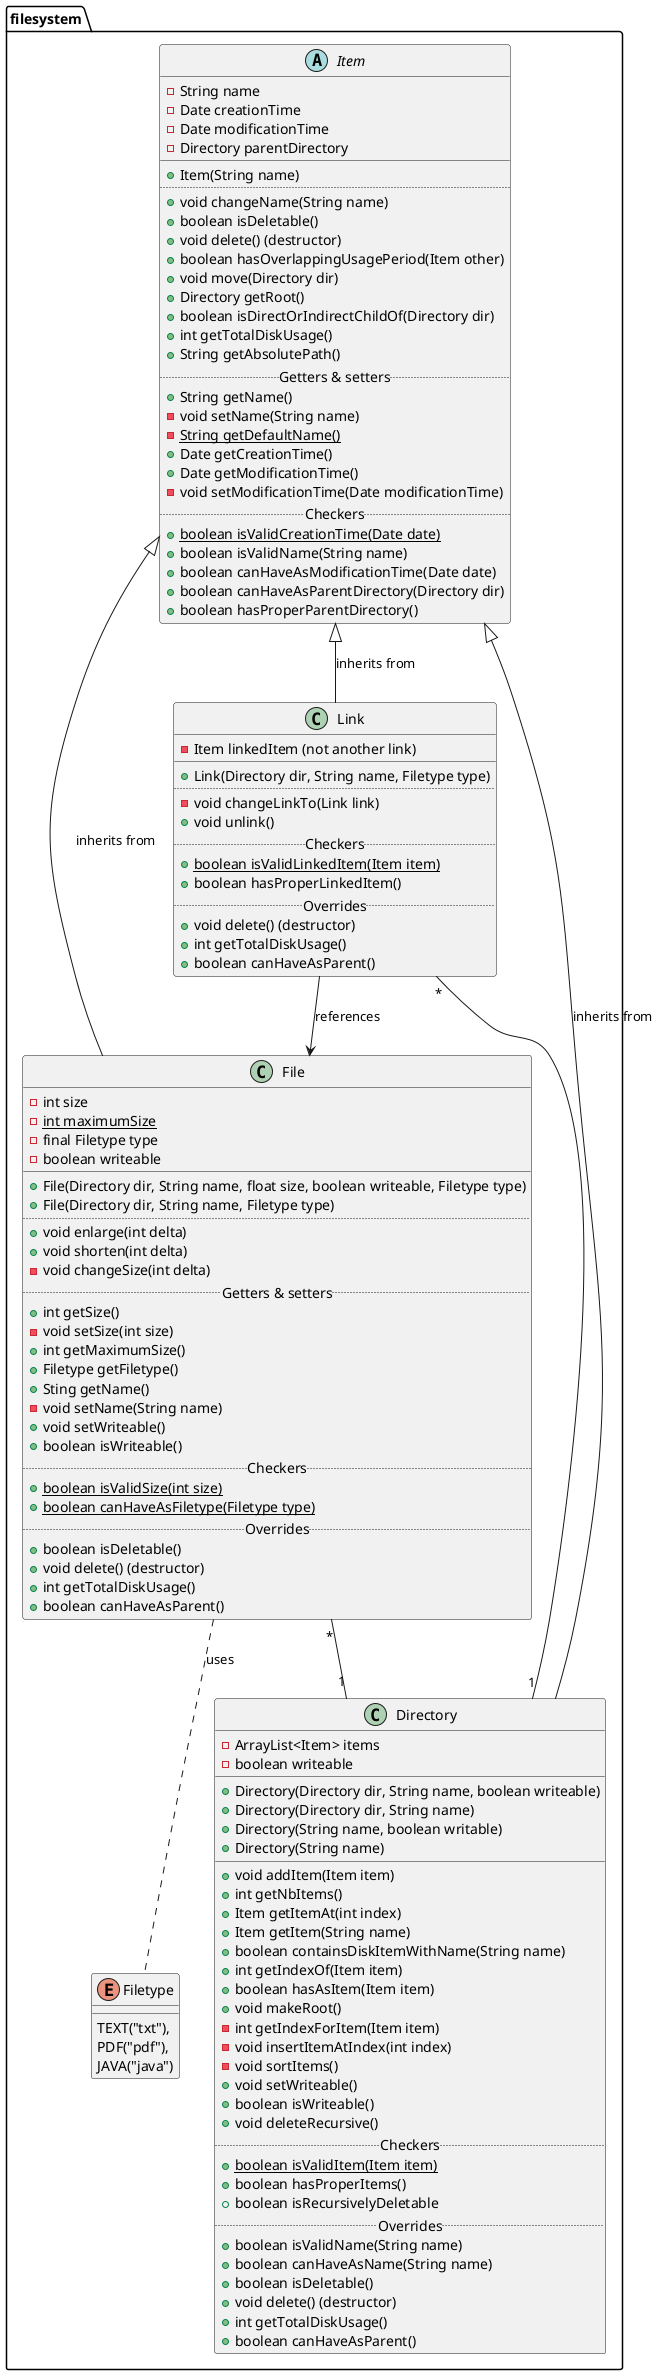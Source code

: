 @startuml

package filesystem {

abstract Item {
    - String name
    - Date creationTime
    - Date modificationTime
    - Directory parentDirectory
__
    + Item(String name)
..
    + void changeName(String name)
    + boolean isDeletable()
    + void delete() (destructor)
    + boolean hasOverlappingUsagePeriod(Item other)
    + void move(Directory dir)
    + Directory getRoot()
    + boolean isDirectOrIndirectChildOf(Directory dir)
    + int getTotalDiskUsage()
    + String getAbsolutePath()
..Getters & setters..
    + String getName()
    - void setName(String name)
    - {static} String getDefaultName()
    + Date getCreationTime()
    + Date getModificationTime()
    - void setModificationTime(Date modificationTime)
..Checkers..
    + {static} boolean isValidCreationTime(Date date)
    + boolean isValidName(String name)
    + boolean canHaveAsModificationTime(Date date)
    + boolean canHaveAsParentDirectory(Directory dir)
    + boolean hasProperParentDirectory()
}

class File {
    - int size
    - {static} int maximumSize
    - final Filetype type
    - boolean writeable
__
    + File(Directory dir, String name, float size, boolean writeable, Filetype type)
    + File(Directory dir, String name, Filetype type)
..
    + void enlarge(int delta)
    + void shorten(int delta)
    - void changeSize(int delta)
..Getters & setters..
    + int getSize()
    - void setSize(int size)
    + int getMaximumSize()
    + Filetype getFiletype()
    + Sting getName()
    - void setName(String name)
    + void setWriteable()
    + boolean isWriteable()
..Checkers..
    + {static} boolean isValidSize(int size)
    + {static} boolean canHaveAsFiletype(Filetype type)
..Overrides..
    + boolean isDeletable()
    + void delete() (destructor)
    + int getTotalDiskUsage()
    + boolean canHaveAsParent()
}

enum Filetype {
    TEXT("txt"),
    PDF("pdf"),
    JAVA("java")
}

class Directory {
    - ArrayList<Item> items
    - boolean writeable
__
    + Directory(Directory dir, String name, boolean writeable)
    + Directory(Directory dir, String name)
    + Directory(String name, boolean writable)
    + Directory(String name)
__
    + void addItem(Item item)
    + int getNbItems()
    + Item getItemAt(int index)
    + Item getItem(String name)
    + boolean containsDiskItemWithName(String name)
    + int getIndexOf(Item item)
    + boolean hasAsItem(Item item)
    + void makeRoot()
    - int getIndexForItem(Item item)
    - void insertItemAtIndex(int index)
    - void sortItems()
    + void setWriteable()
    + boolean isWriteable()
    + void deleteRecursive()
..Checkers..
    + {static} boolean isValidItem(Item item)
    + boolean hasProperItems()
    + boolean isRecursivelyDeletable
.. Overrides ..
    + boolean isValidName(String name)
    + boolean canHaveAsName(String name)
    + boolean isDeletable()
    + void delete() (destructor)
    + int getTotalDiskUsage()
    + boolean canHaveAsParent()
}

class Link {
    - Item linkedItem (not another link)
__
    + Link(Directory dir, String name, Filetype type)
..
    - void changeLinkTo(Link link)
    + void unlink()
..Checkers..
    + {static} boolean isValidLinkedItem(Item item)
    + boolean hasProperLinkedItem()
..Overrides..
    + void delete() (destructor)
    + int getTotalDiskUsage()
    + boolean canHaveAsParent()
}

Item <|-- Link: inherits from
Item <|-- File: inherits from
Item <|-- Directory: inherits from

File .. Filetype: uses

Link --> File: references
Link "*" -- "1" Directory
File "*" -- "1" Directory

}

@enduml
